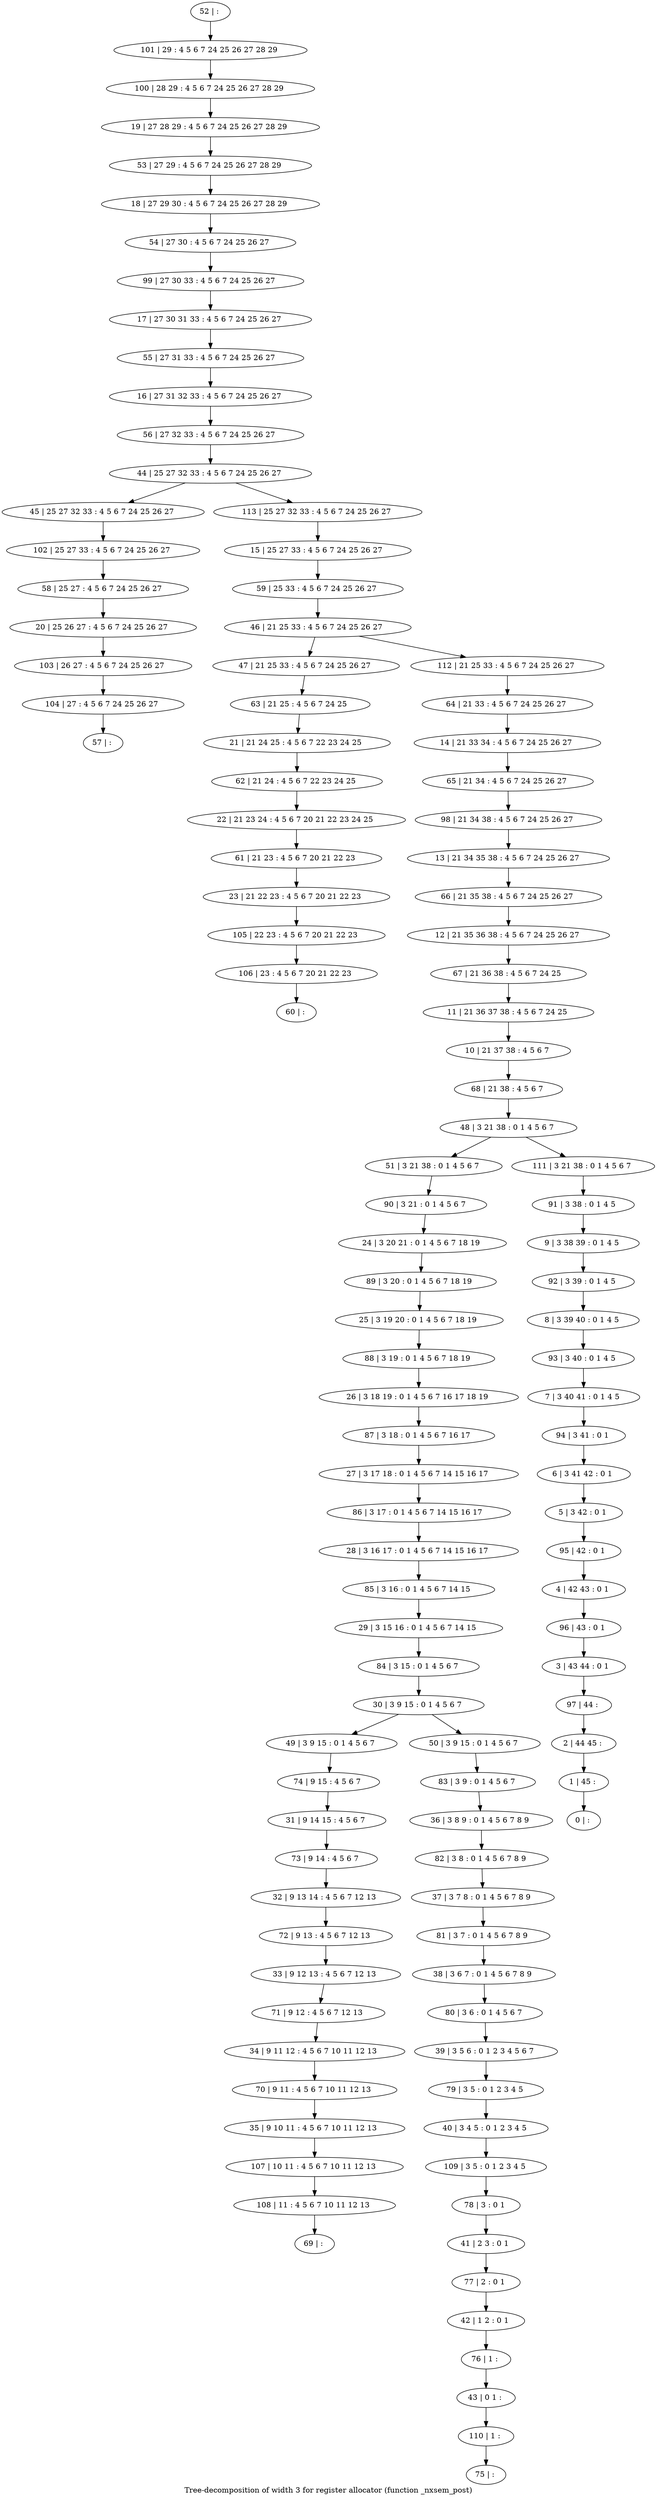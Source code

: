 digraph G {
graph [label="Tree-decomposition of width 3 for register allocator (function _nxsem_post)"]
0[label="0 | : "];
1[label="1 | 45 : "];
2[label="2 | 44 45 : "];
3[label="3 | 43 44 : 0 1 "];
4[label="4 | 42 43 : 0 1 "];
5[label="5 | 3 42 : 0 1 "];
6[label="6 | 3 41 42 : 0 1 "];
7[label="7 | 3 40 41 : 0 1 4 5 "];
8[label="8 | 3 39 40 : 0 1 4 5 "];
9[label="9 | 3 38 39 : 0 1 4 5 "];
10[label="10 | 21 37 38 : 4 5 6 7 "];
11[label="11 | 21 36 37 38 : 4 5 6 7 24 25 "];
12[label="12 | 21 35 36 38 : 4 5 6 7 24 25 26 27 "];
13[label="13 | 21 34 35 38 : 4 5 6 7 24 25 26 27 "];
14[label="14 | 21 33 34 : 4 5 6 7 24 25 26 27 "];
15[label="15 | 25 27 33 : 4 5 6 7 24 25 26 27 "];
16[label="16 | 27 31 32 33 : 4 5 6 7 24 25 26 27 "];
17[label="17 | 27 30 31 33 : 4 5 6 7 24 25 26 27 "];
18[label="18 | 27 29 30 : 4 5 6 7 24 25 26 27 28 29 "];
19[label="19 | 27 28 29 : 4 5 6 7 24 25 26 27 28 29 "];
20[label="20 | 25 26 27 : 4 5 6 7 24 25 26 27 "];
21[label="21 | 21 24 25 : 4 5 6 7 22 23 24 25 "];
22[label="22 | 21 23 24 : 4 5 6 7 20 21 22 23 24 25 "];
23[label="23 | 21 22 23 : 4 5 6 7 20 21 22 23 "];
24[label="24 | 3 20 21 : 0 1 4 5 6 7 18 19 "];
25[label="25 | 3 19 20 : 0 1 4 5 6 7 18 19 "];
26[label="26 | 3 18 19 : 0 1 4 5 6 7 16 17 18 19 "];
27[label="27 | 3 17 18 : 0 1 4 5 6 7 14 15 16 17 "];
28[label="28 | 3 16 17 : 0 1 4 5 6 7 14 15 16 17 "];
29[label="29 | 3 15 16 : 0 1 4 5 6 7 14 15 "];
30[label="30 | 3 9 15 : 0 1 4 5 6 7 "];
31[label="31 | 9 14 15 : 4 5 6 7 "];
32[label="32 | 9 13 14 : 4 5 6 7 12 13 "];
33[label="33 | 9 12 13 : 4 5 6 7 12 13 "];
34[label="34 | 9 11 12 : 4 5 6 7 10 11 12 13 "];
35[label="35 | 9 10 11 : 4 5 6 7 10 11 12 13 "];
36[label="36 | 3 8 9 : 0 1 4 5 6 7 8 9 "];
37[label="37 | 3 7 8 : 0 1 4 5 6 7 8 9 "];
38[label="38 | 3 6 7 : 0 1 4 5 6 7 8 9 "];
39[label="39 | 3 5 6 : 0 1 2 3 4 5 6 7 "];
40[label="40 | 3 4 5 : 0 1 2 3 4 5 "];
41[label="41 | 2 3 : 0 1 "];
42[label="42 | 1 2 : 0 1 "];
43[label="43 | 0 1 : "];
44[label="44 | 25 27 32 33 : 4 5 6 7 24 25 26 27 "];
45[label="45 | 25 27 32 33 : 4 5 6 7 24 25 26 27 "];
46[label="46 | 21 25 33 : 4 5 6 7 24 25 26 27 "];
47[label="47 | 21 25 33 : 4 5 6 7 24 25 26 27 "];
48[label="48 | 3 21 38 : 0 1 4 5 6 7 "];
49[label="49 | 3 9 15 : 0 1 4 5 6 7 "];
50[label="50 | 3 9 15 : 0 1 4 5 6 7 "];
51[label="51 | 3 21 38 : 0 1 4 5 6 7 "];
52[label="52 | : "];
53[label="53 | 27 29 : 4 5 6 7 24 25 26 27 28 29 "];
54[label="54 | 27 30 : 4 5 6 7 24 25 26 27 "];
55[label="55 | 27 31 33 : 4 5 6 7 24 25 26 27 "];
56[label="56 | 27 32 33 : 4 5 6 7 24 25 26 27 "];
57[label="57 | : "];
58[label="58 | 25 27 : 4 5 6 7 24 25 26 27 "];
59[label="59 | 25 33 : 4 5 6 7 24 25 26 27 "];
60[label="60 | : "];
61[label="61 | 21 23 : 4 5 6 7 20 21 22 23 "];
62[label="62 | 21 24 : 4 5 6 7 22 23 24 25 "];
63[label="63 | 21 25 : 4 5 6 7 24 25 "];
64[label="64 | 21 33 : 4 5 6 7 24 25 26 27 "];
65[label="65 | 21 34 : 4 5 6 7 24 25 26 27 "];
66[label="66 | 21 35 38 : 4 5 6 7 24 25 26 27 "];
67[label="67 | 21 36 38 : 4 5 6 7 24 25 "];
68[label="68 | 21 38 : 4 5 6 7 "];
69[label="69 | : "];
70[label="70 | 9 11 : 4 5 6 7 10 11 12 13 "];
71[label="71 | 9 12 : 4 5 6 7 12 13 "];
72[label="72 | 9 13 : 4 5 6 7 12 13 "];
73[label="73 | 9 14 : 4 5 6 7 "];
74[label="74 | 9 15 : 4 5 6 7 "];
75[label="75 | : "];
76[label="76 | 1 : "];
77[label="77 | 2 : 0 1 "];
78[label="78 | 3 : 0 1 "];
79[label="79 | 3 5 : 0 1 2 3 4 5 "];
80[label="80 | 3 6 : 0 1 4 5 6 7 "];
81[label="81 | 3 7 : 0 1 4 5 6 7 8 9 "];
82[label="82 | 3 8 : 0 1 4 5 6 7 8 9 "];
83[label="83 | 3 9 : 0 1 4 5 6 7 "];
84[label="84 | 3 15 : 0 1 4 5 6 7 "];
85[label="85 | 3 16 : 0 1 4 5 6 7 14 15 "];
86[label="86 | 3 17 : 0 1 4 5 6 7 14 15 16 17 "];
87[label="87 | 3 18 : 0 1 4 5 6 7 16 17 "];
88[label="88 | 3 19 : 0 1 4 5 6 7 18 19 "];
89[label="89 | 3 20 : 0 1 4 5 6 7 18 19 "];
90[label="90 | 3 21 : 0 1 4 5 6 7 "];
91[label="91 | 3 38 : 0 1 4 5 "];
92[label="92 | 3 39 : 0 1 4 5 "];
93[label="93 | 3 40 : 0 1 4 5 "];
94[label="94 | 3 41 : 0 1 "];
95[label="95 | 42 : 0 1 "];
96[label="96 | 43 : 0 1 "];
97[label="97 | 44 : "];
98[label="98 | 21 34 38 : 4 5 6 7 24 25 26 27 "];
99[label="99 | 27 30 33 : 4 5 6 7 24 25 26 27 "];
100[label="100 | 28 29 : 4 5 6 7 24 25 26 27 28 29 "];
101[label="101 | 29 : 4 5 6 7 24 25 26 27 28 29 "];
102[label="102 | 25 27 33 : 4 5 6 7 24 25 26 27 "];
103[label="103 | 26 27 : 4 5 6 7 24 25 26 27 "];
104[label="104 | 27 : 4 5 6 7 24 25 26 27 "];
105[label="105 | 22 23 : 4 5 6 7 20 21 22 23 "];
106[label="106 | 23 : 4 5 6 7 20 21 22 23 "];
107[label="107 | 10 11 : 4 5 6 7 10 11 12 13 "];
108[label="108 | 11 : 4 5 6 7 10 11 12 13 "];
109[label="109 | 3 5 : 0 1 2 3 4 5 "];
110[label="110 | 1 : "];
111[label="111 | 3 21 38 : 0 1 4 5 6 7 "];
112[label="112 | 21 25 33 : 4 5 6 7 24 25 26 27 "];
113[label="113 | 25 27 32 33 : 4 5 6 7 24 25 26 27 "];
30->49 ;
30->50 ;
58->20 ;
61->23 ;
22->61 ;
62->22 ;
21->62 ;
63->21 ;
47->63 ;
70->35 ;
34->70 ;
71->34 ;
33->71 ;
72->33 ;
32->72 ;
73->32 ;
31->73 ;
74->31 ;
49->74 ;
76->43 ;
42->76 ;
77->42 ;
41->77 ;
78->41 ;
79->40 ;
39->79 ;
80->39 ;
38->80 ;
81->38 ;
37->81 ;
82->37 ;
36->82 ;
83->36 ;
50->83 ;
84->30 ;
29->84 ;
85->29 ;
28->85 ;
86->28 ;
27->86 ;
87->27 ;
26->87 ;
88->26 ;
25->88 ;
89->25 ;
24->89 ;
90->24 ;
51->90 ;
102->58 ;
45->102 ;
20->103 ;
104->57 ;
103->104 ;
23->105 ;
106->60 ;
105->106 ;
35->107 ;
108->69 ;
107->108 ;
109->78 ;
40->109 ;
110->75 ;
43->110 ;
52->101 ;
101->100 ;
100->19 ;
19->53 ;
53->18 ;
18->54 ;
54->99 ;
99->17 ;
17->55 ;
55->16 ;
16->56 ;
56->44 ;
15->59 ;
59->46 ;
64->14 ;
14->65 ;
65->98 ;
98->13 ;
13->66 ;
66->12 ;
12->67 ;
67->11 ;
11->10 ;
10->68 ;
68->48 ;
91->9 ;
9->92 ;
92->8 ;
8->93 ;
93->7 ;
7->94 ;
94->6 ;
6->5 ;
5->95 ;
95->4 ;
4->96 ;
96->3 ;
3->97 ;
97->2 ;
2->1 ;
1->0 ;
111->91 ;
112->64 ;
113->15 ;
48->51 ;
48->111 ;
46->47 ;
46->112 ;
44->45 ;
44->113 ;
}
